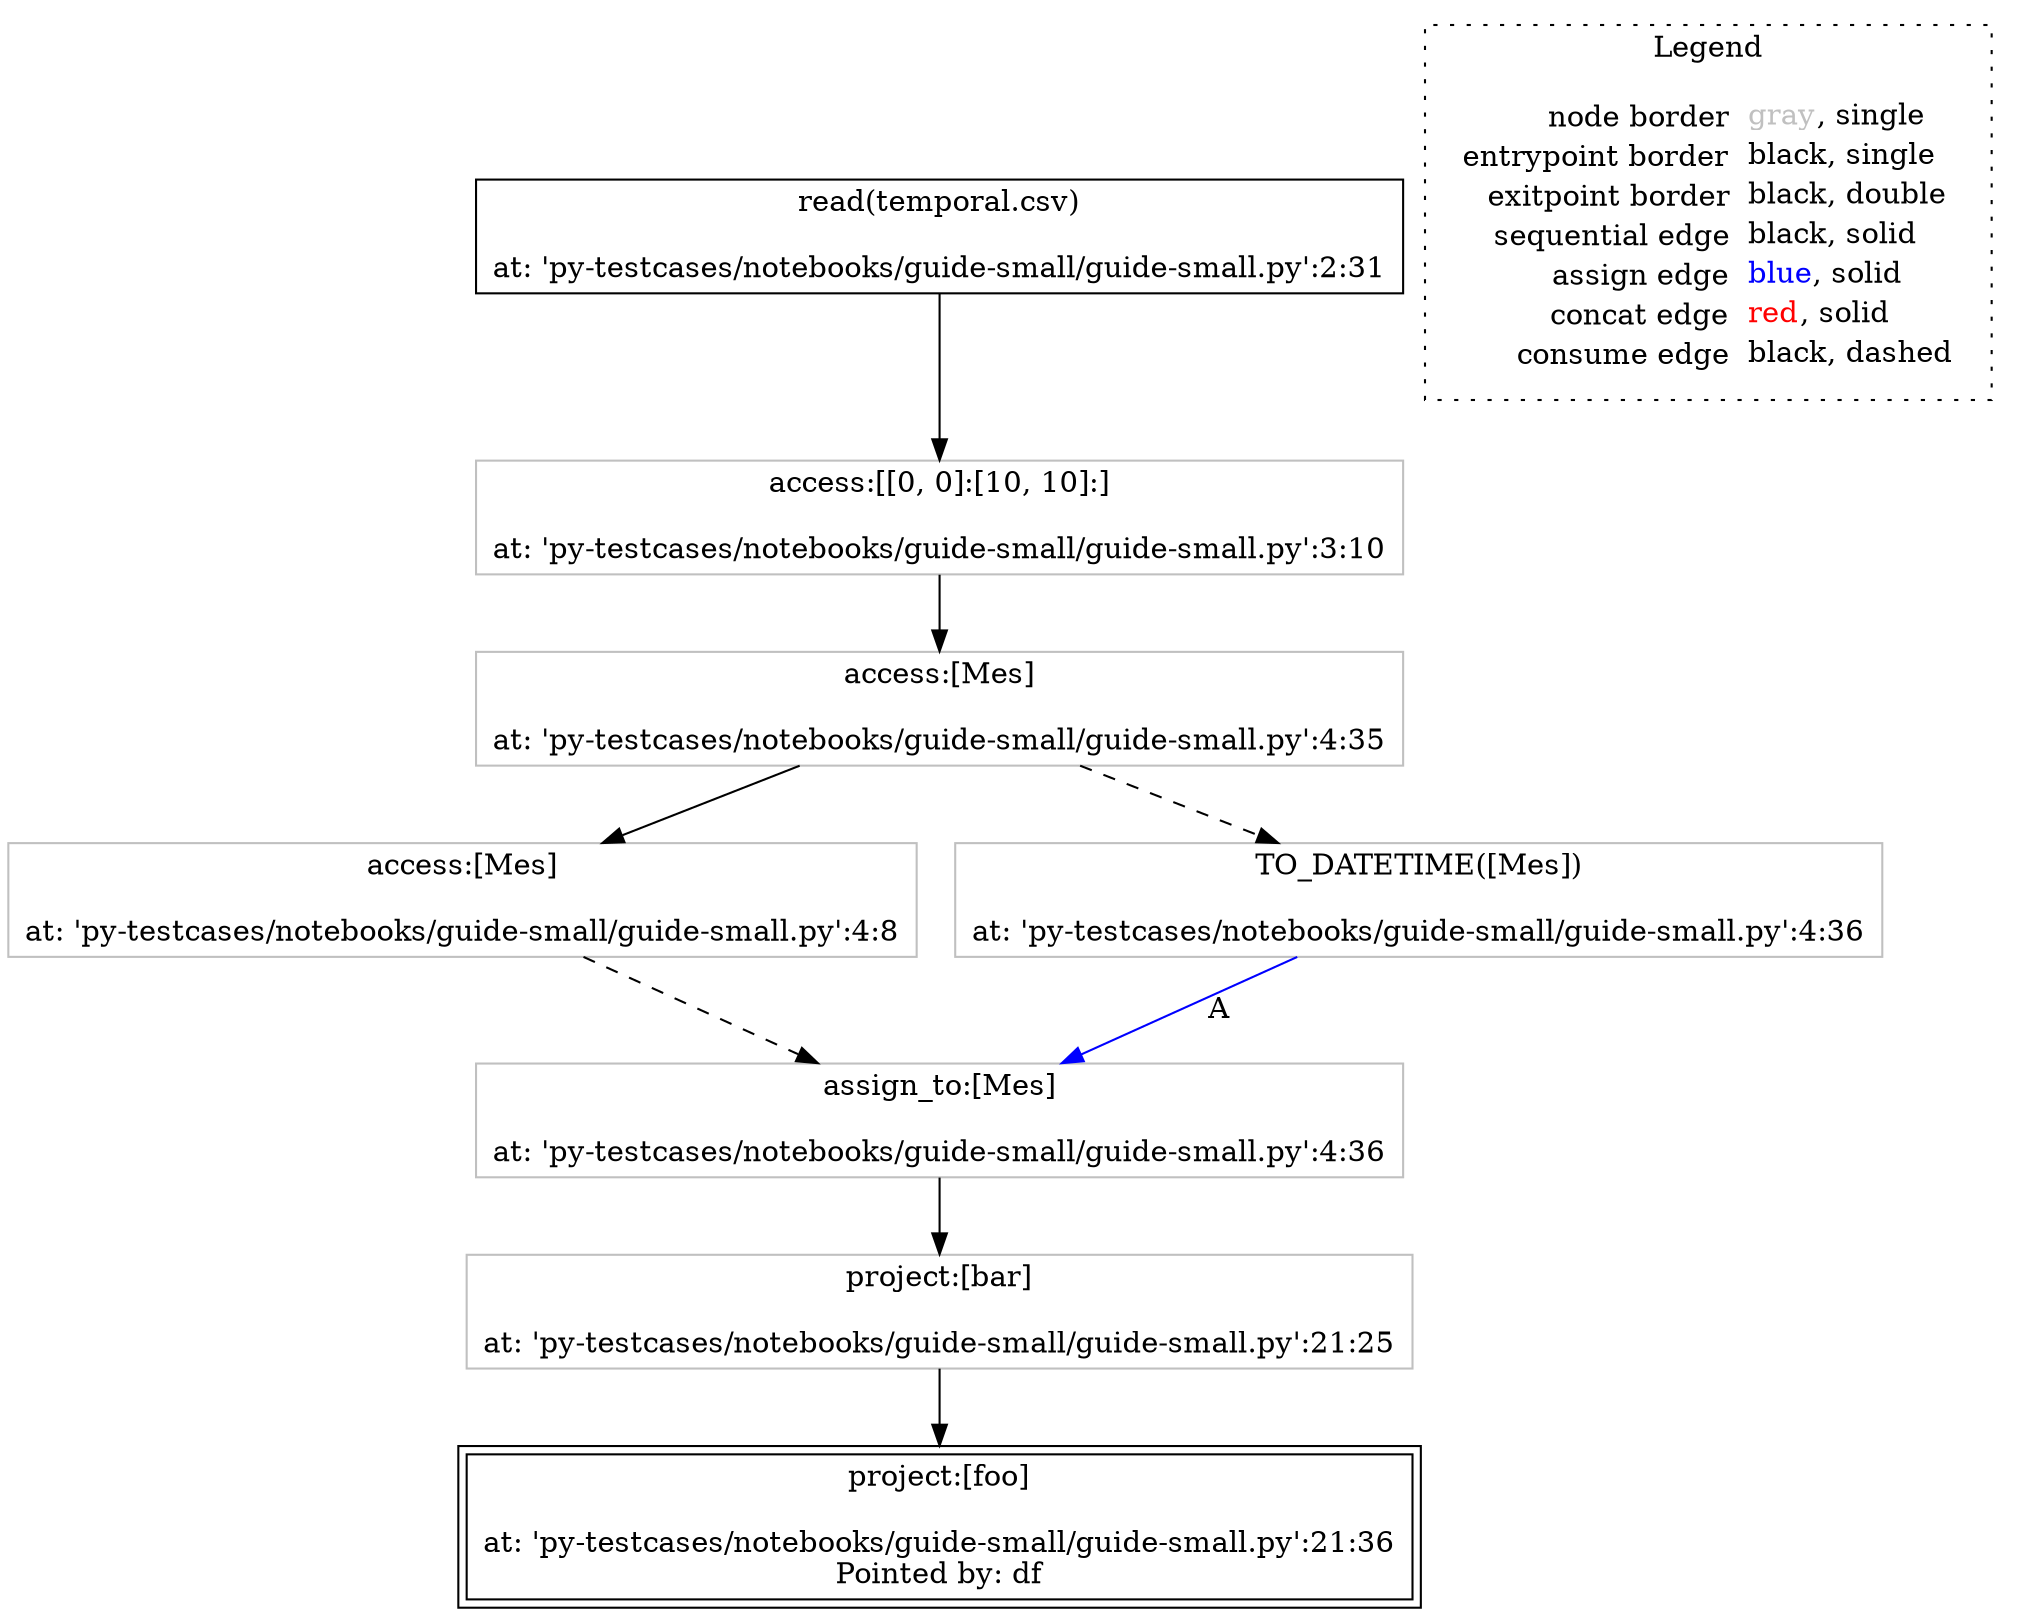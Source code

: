 digraph {
	"node0" [shape="rect",color="black",label=<read(temporal.csv)<BR/><BR/>at: 'py-testcases/notebooks/guide-small/guide-small.py':2:31>];
	"node1" [shape="rect",color="gray",label=<access:[[0, 0]:[10, 10]:]<BR/><BR/>at: 'py-testcases/notebooks/guide-small/guide-small.py':3:10>];
	"node2" [shape="rect",color="gray",label=<access:[Mes]<BR/><BR/>at: 'py-testcases/notebooks/guide-small/guide-small.py':4:8>];
	"node3" [shape="rect",color="gray",label=<access:[Mes]<BR/><BR/>at: 'py-testcases/notebooks/guide-small/guide-small.py':4:35>];
	"node4" [shape="rect",color="gray",label=<assign_to:[Mes]<BR/><BR/>at: 'py-testcases/notebooks/guide-small/guide-small.py':4:36>];
	"node5" [shape="rect",color="gray",label=<TO_DATETIME([Mes])<BR/><BR/>at: 'py-testcases/notebooks/guide-small/guide-small.py':4:36>];
	"node6" [shape="rect",color="gray",label=<project:[bar]<BR/><BR/>at: 'py-testcases/notebooks/guide-small/guide-small.py':21:25>];
	"node7" [shape="rect",color="black",peripheries="2",label=<project:[foo]<BR/><BR/>at: 'py-testcases/notebooks/guide-small/guide-small.py':21:36<BR/>Pointed by: df>];
	"node0" -> "node1" [color="black"];
	"node1" -> "node3" [color="black"];
	"node2" -> "node4" [color="black",style="dashed"];
	"node3" -> "node2" [color="black"];
	"node3" -> "node5" [color="black",style="dashed"];
	"node4" -> "node6" [color="black"];
	"node5" -> "node4" [color="blue",label=A];
	"node6" -> "node7" [color="black"];
subgraph cluster_legend {
	label="Legend";
	style=dotted;
	node [shape=plaintext];
	"legend" [label=<<table border="0" cellpadding="2" cellspacing="0" cellborder="0"><tr><td align="right">node border&nbsp;</td><td align="left"><font color="gray">gray</font>, single</td></tr><tr><td align="right">entrypoint border&nbsp;</td><td align="left"><font color="black">black</font>, single</td></tr><tr><td align="right">exitpoint border&nbsp;</td><td align="left"><font color="black">black</font>, double</td></tr><tr><td align="right">sequential edge&nbsp;</td><td align="left"><font color="black">black</font>, solid</td></tr><tr><td align="right">assign edge&nbsp;</td><td align="left"><font color="blue">blue</font>, solid</td></tr><tr><td align="right">concat edge&nbsp;</td><td align="left"><font color="red">red</font>, solid</td></tr><tr><td align="right">consume edge&nbsp;</td><td align="left"><font color="black">black</font>, dashed</td></tr></table>>];
}

}
